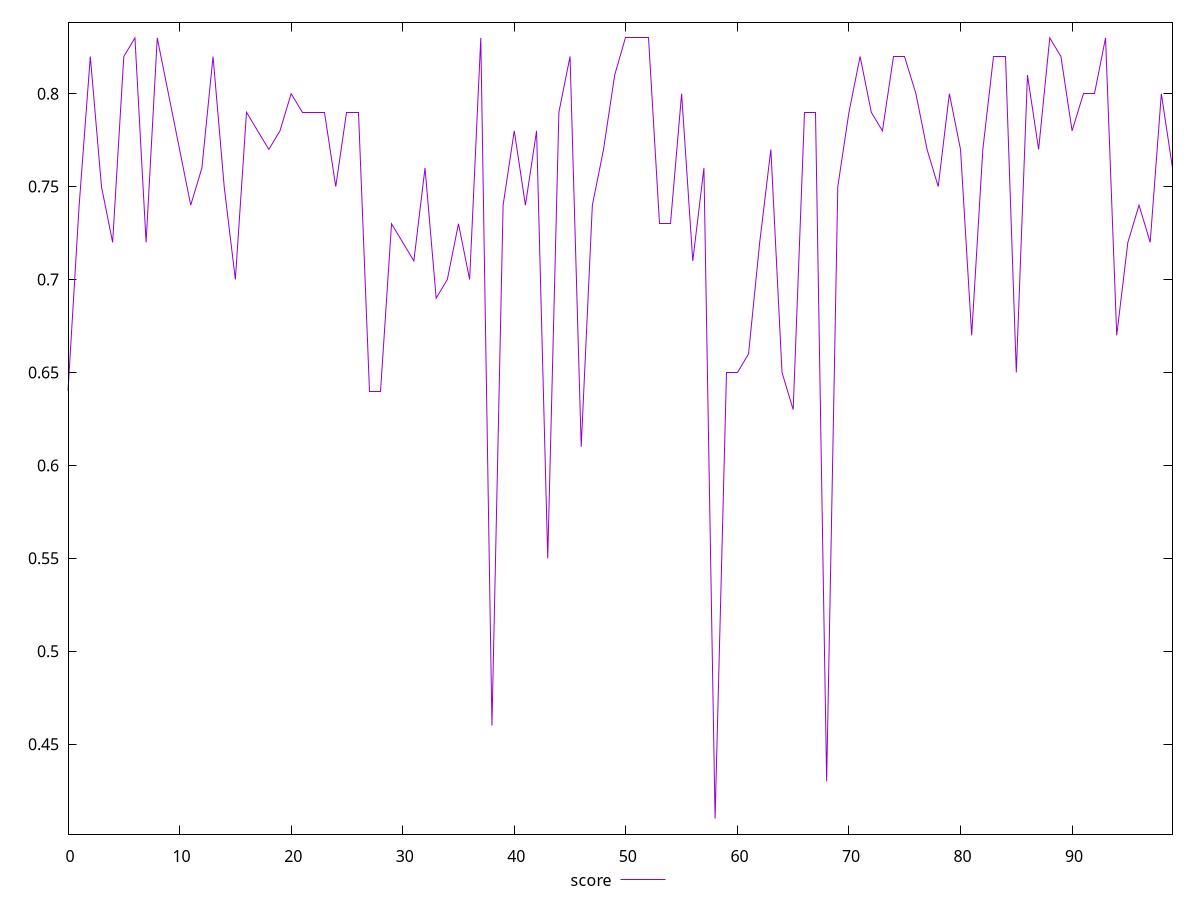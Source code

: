 reset

$score <<EOF
0 0.64
1 0.74
2 0.82
3 0.75
4 0.72
5 0.82
6 0.83
7 0.72
8 0.83
9 0.8
10 0.77
11 0.74
12 0.76
13 0.82
14 0.75
15 0.7
16 0.79
17 0.78
18 0.77
19 0.78
20 0.8
21 0.79
22 0.79
23 0.79
24 0.75
25 0.79
26 0.79
27 0.64
28 0.64
29 0.73
30 0.72
31 0.71
32 0.76
33 0.69
34 0.7
35 0.73
36 0.7
37 0.83
38 0.46
39 0.74
40 0.78
41 0.74
42 0.78
43 0.55
44 0.79
45 0.82
46 0.61
47 0.74
48 0.77
49 0.81
50 0.83
51 0.83
52 0.83
53 0.73
54 0.73
55 0.8
56 0.71
57 0.76
58 0.41
59 0.65
60 0.65
61 0.66
62 0.72
63 0.77
64 0.65
65 0.63
66 0.79
67 0.79
68 0.43
69 0.75
70 0.79
71 0.82
72 0.79
73 0.78
74 0.82
75 0.82
76 0.8
77 0.77
78 0.75
79 0.8
80 0.77
81 0.67
82 0.77
83 0.82
84 0.82
85 0.65
86 0.81
87 0.77
88 0.83
89 0.82
90 0.78
91 0.8
92 0.8
93 0.83
94 0.67
95 0.72
96 0.74
97 0.72
98 0.8
99 0.76
EOF

set key outside below
set xrange [0:99]
set yrange [0.40159999999999996:0.8383999999999999]
set trange [0.40159999999999996:0.8383999999999999]
set terminal svg size 640, 500 enhanced background rgb 'white'
set output "report_00013_2021-02-09T12-04-24.940Z/first-cpu-idle/samples/pages+cached+noadtech+nomedia+nocss/score/values.svg"

plot $score title "score" with line

reset
